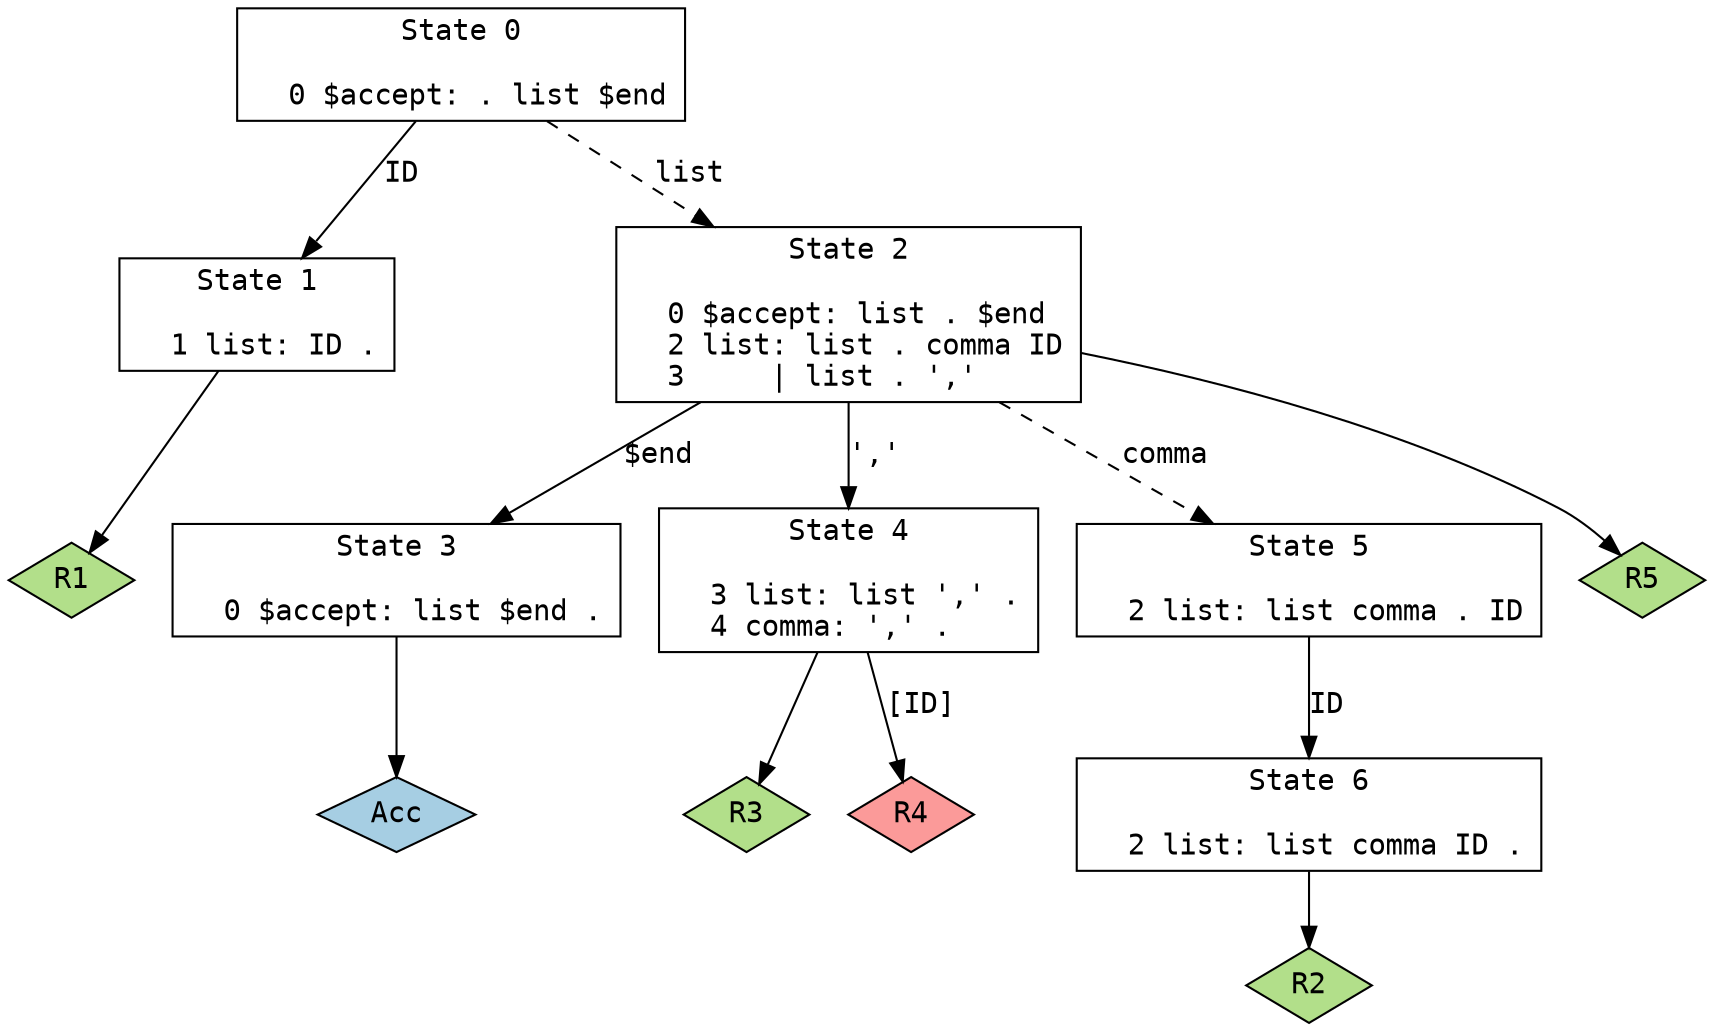 // 由 GNU Bison 3.0.2 生成。
// 向 <bug-bison@gnu.org> 报告问题。
// 主页：<http://www.gnu.org/software/bison/>。

digraph "grammar2.y"
{
  node [fontname = courier, shape = box, colorscheme = paired6]
  edge [fontname = courier]

  0 [label="State 0\n\l  0 $accept: . list $end\l"]
  0 -> 1 [style=solid label="ID"]
  0 -> 2 [style=dashed label="list"]
  1 [label="State 1\n\l  1 list: ID .\l"]
  1 -> "1R1" [style=solid]
 "1R1" [label="R1", fillcolor=3, shape=diamond, style=filled]
  2 [label="State 2\n\l  0 $accept: list . $end\l  2 list: list . comma ID\l  3     | list . ','\l"]
  2 -> 3 [style=solid label="$end"]
  2 -> 4 [style=solid label="','"]
  2 -> 5 [style=dashed label="comma"]
  2 -> "2R5" [style=solid]
 "2R5" [label="R5", fillcolor=3, shape=diamond, style=filled]
  3 [label="State 3\n\l  0 $accept: list $end .\l"]
  3 -> "3R0" [style=solid]
 "3R0" [label="Acc", fillcolor=1, shape=diamond, style=filled]
  4 [label="State 4\n\l  3 list: list ',' .\l  4 comma: ',' .\l"]
  4 -> "4R3" [style=solid]
 "4R3" [label="R3", fillcolor=3, shape=diamond, style=filled]
  4 -> "4R4d" [label="[ID]", style=solid]
 "4R4d" [label="R4", fillcolor=5, shape=diamond, style=filled]
  5 [label="State 5\n\l  2 list: list comma . ID\l"]
  5 -> 6 [style=solid label="ID"]
  6 [label="State 6\n\l  2 list: list comma ID .\l"]
  6 -> "6R2" [style=solid]
 "6R2" [label="R2", fillcolor=3, shape=diamond, style=filled]
}
